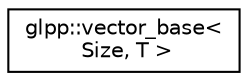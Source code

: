 digraph "Graphical Class Hierarchy"
{
  edge [fontname="Helvetica",fontsize="10",labelfontname="Helvetica",labelfontsize="10"];
  node [fontname="Helvetica",fontsize="10",shape=record];
  rankdir="LR";
  Node0 [label="glpp::vector_base\<\l Size, T \>",height=0.2,width=0.4,color="black", fillcolor="white", style="filled",URL="$classglpp_1_1vector__base.html",tooltip="A vector of predefined size which can store fundamental types. "];
}
